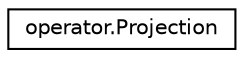 digraph "Graphical Class Hierarchy"
{
 // LATEX_PDF_SIZE
  edge [fontname="Helvetica",fontsize="10",labelfontname="Helvetica",labelfontsize="10"];
  node [fontname="Helvetica",fontsize="10",shape=record];
  rankdir="LR";
  Node0 [label="operator.Projection",height=0.2,width=0.4,color="black", fillcolor="white", style="filled",URL="$classoperator_1_1Projection.html",tooltip=" "];
}
